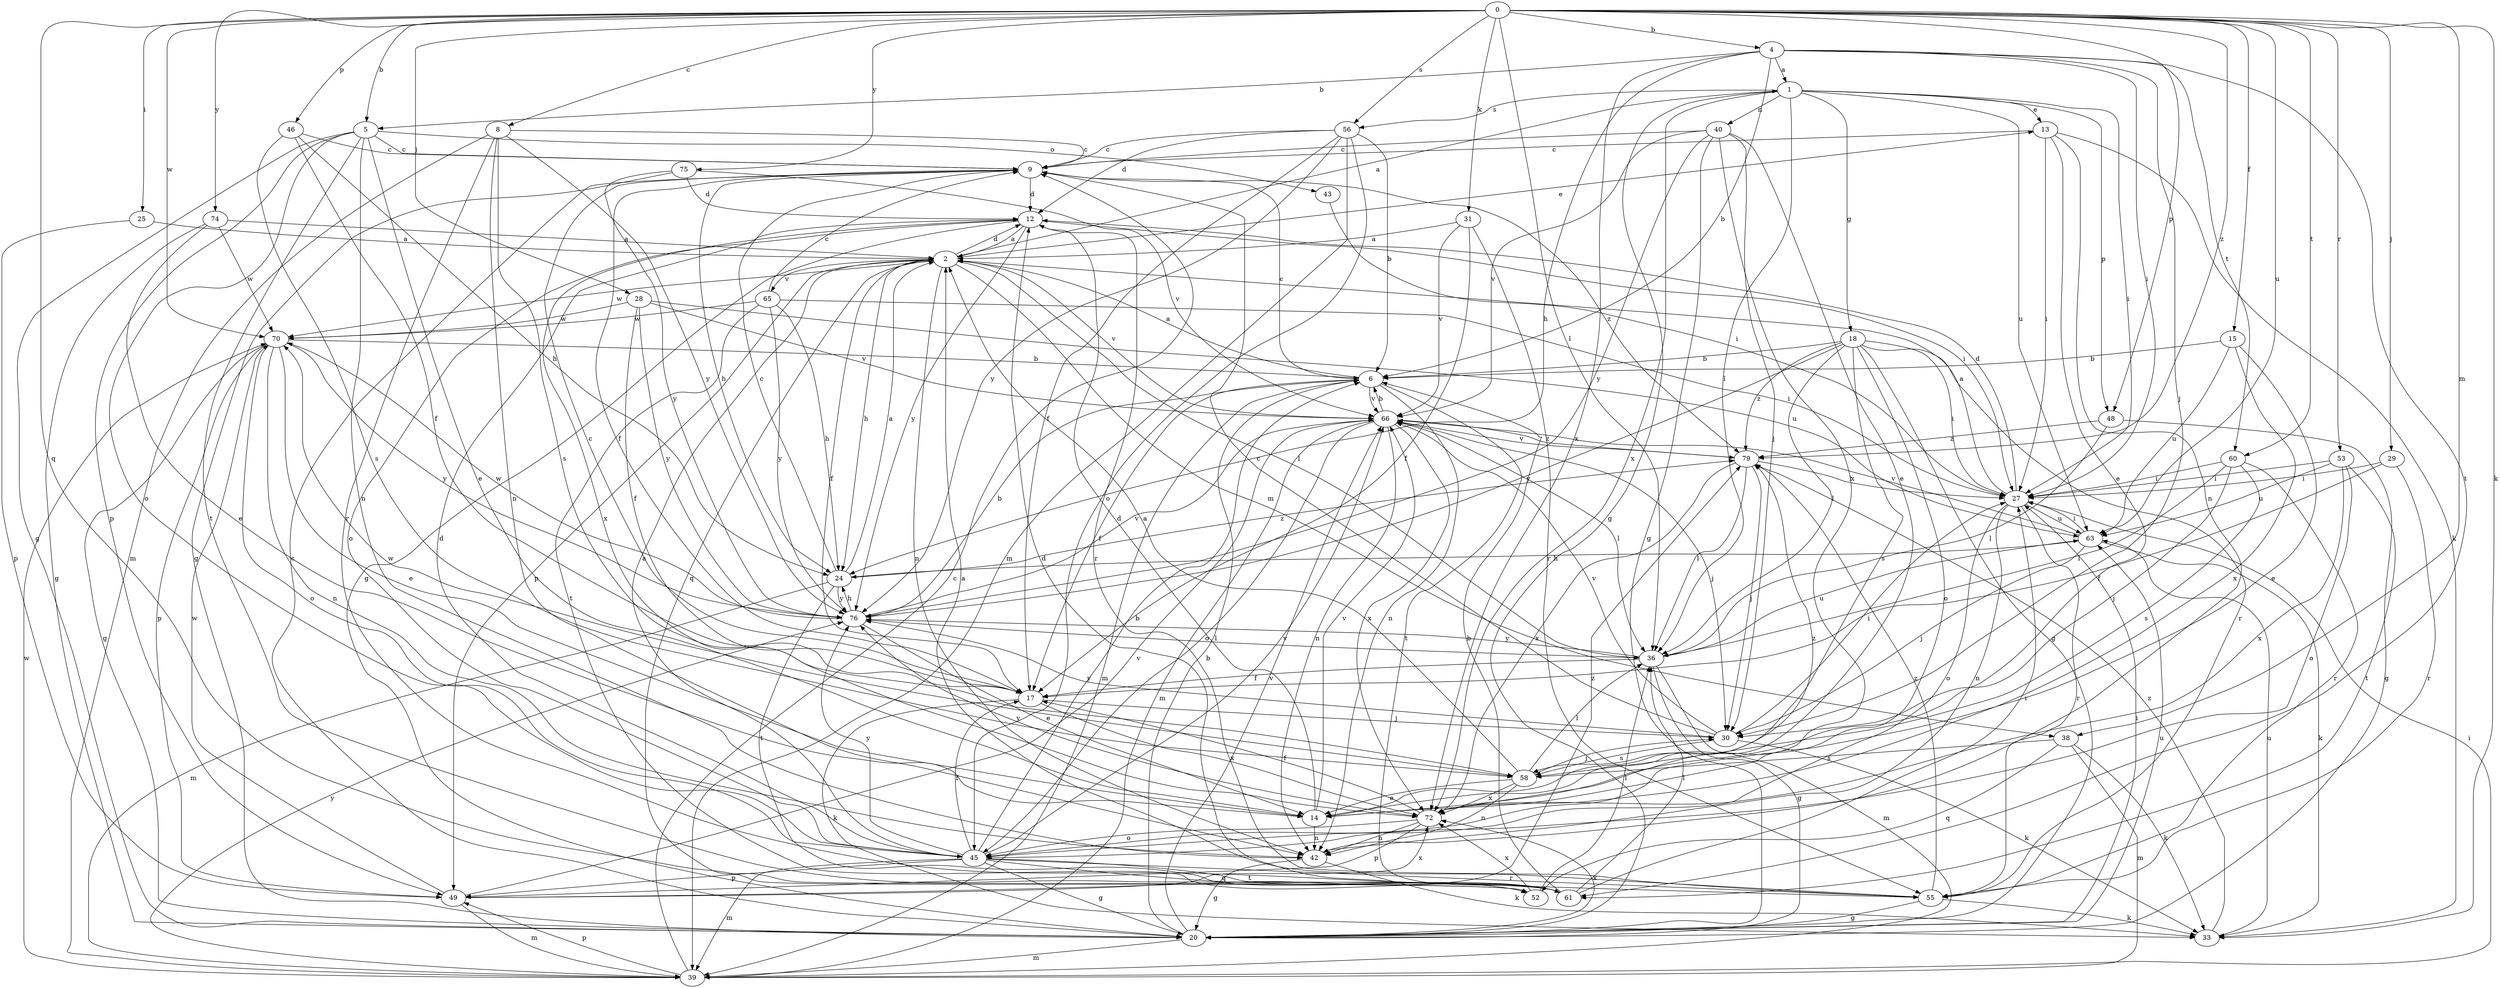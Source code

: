 strict digraph  {
0;
1;
2;
4;
5;
6;
8;
9;
12;
13;
14;
15;
17;
18;
20;
24;
25;
27;
28;
29;
30;
31;
33;
36;
38;
39;
40;
42;
43;
45;
46;
48;
49;
52;
53;
55;
56;
58;
60;
61;
63;
65;
66;
70;
72;
74;
75;
76;
79;
0 -> 4  [label=b];
0 -> 5  [label=b];
0 -> 8  [label=c];
0 -> 15  [label=f];
0 -> 25  [label=i];
0 -> 28  [label=j];
0 -> 29  [label=j];
0 -> 31  [label=k];
0 -> 33  [label=k];
0 -> 36  [label=l];
0 -> 38  [label=m];
0 -> 46  [label=p];
0 -> 48  [label=p];
0 -> 52  [label=q];
0 -> 53  [label=r];
0 -> 56  [label=s];
0 -> 60  [label=t];
0 -> 63  [label=u];
0 -> 70  [label=w];
0 -> 74  [label=y];
0 -> 75  [label=y];
0 -> 79  [label=z];
1 -> 13  [label=e];
1 -> 18  [label=g];
1 -> 20  [label=g];
1 -> 27  [label=i];
1 -> 36  [label=l];
1 -> 40  [label=n];
1 -> 48  [label=p];
1 -> 56  [label=s];
1 -> 63  [label=u];
1 -> 72  [label=x];
2 -> 1  [label=a];
2 -> 12  [label=d];
2 -> 13  [label=e];
2 -> 17  [label=f];
2 -> 24  [label=h];
2 -> 36  [label=l];
2 -> 38  [label=m];
2 -> 42  [label=n];
2 -> 49  [label=p];
2 -> 52  [label=q];
2 -> 65  [label=v];
2 -> 66  [label=v];
2 -> 70  [label=w];
4 -> 1  [label=a];
4 -> 5  [label=b];
4 -> 6  [label=b];
4 -> 24  [label=h];
4 -> 27  [label=i];
4 -> 30  [label=j];
4 -> 60  [label=t];
4 -> 61  [label=t];
4 -> 72  [label=x];
5 -> 9  [label=c];
5 -> 14  [label=e];
5 -> 20  [label=g];
5 -> 42  [label=n];
5 -> 43  [label=o];
5 -> 45  [label=o];
5 -> 49  [label=p];
5 -> 61  [label=t];
6 -> 2  [label=a];
6 -> 9  [label=c];
6 -> 17  [label=f];
6 -> 39  [label=m];
6 -> 42  [label=n];
6 -> 61  [label=t];
6 -> 66  [label=v];
8 -> 9  [label=c];
8 -> 39  [label=m];
8 -> 42  [label=n];
8 -> 55  [label=r];
8 -> 58  [label=s];
8 -> 76  [label=y];
9 -> 12  [label=d];
9 -> 17  [label=f];
9 -> 24  [label=h];
9 -> 79  [label=z];
12 -> 2  [label=a];
12 -> 20  [label=g];
12 -> 27  [label=i];
12 -> 45  [label=o];
12 -> 55  [label=r];
12 -> 72  [label=x];
12 -> 76  [label=y];
13 -> 9  [label=c];
13 -> 14  [label=e];
13 -> 27  [label=i];
13 -> 33  [label=k];
13 -> 42  [label=n];
14 -> 12  [label=d];
14 -> 42  [label=n];
14 -> 66  [label=v];
14 -> 79  [label=z];
15 -> 6  [label=b];
15 -> 14  [label=e];
15 -> 63  [label=u];
15 -> 72  [label=x];
17 -> 9  [label=c];
17 -> 30  [label=j];
17 -> 33  [label=k];
17 -> 72  [label=x];
18 -> 6  [label=b];
18 -> 20  [label=g];
18 -> 27  [label=i];
18 -> 36  [label=l];
18 -> 45  [label=o];
18 -> 55  [label=r];
18 -> 58  [label=s];
18 -> 76  [label=y];
18 -> 79  [label=z];
20 -> 6  [label=b];
20 -> 9  [label=c];
20 -> 27  [label=i];
20 -> 39  [label=m];
20 -> 63  [label=u];
20 -> 66  [label=v];
20 -> 72  [label=x];
24 -> 2  [label=a];
24 -> 9  [label=c];
24 -> 39  [label=m];
24 -> 61  [label=t];
24 -> 76  [label=y];
24 -> 79  [label=z];
25 -> 2  [label=a];
25 -> 49  [label=p];
27 -> 2  [label=a];
27 -> 12  [label=d];
27 -> 42  [label=n];
27 -> 45  [label=o];
27 -> 55  [label=r];
27 -> 63  [label=u];
28 -> 17  [label=f];
28 -> 63  [label=u];
28 -> 66  [label=v];
28 -> 70  [label=w];
28 -> 76  [label=y];
29 -> 17  [label=f];
29 -> 27  [label=i];
29 -> 55  [label=r];
30 -> 9  [label=c];
30 -> 27  [label=i];
30 -> 33  [label=k];
30 -> 58  [label=s];
30 -> 66  [label=v];
30 -> 76  [label=y];
31 -> 2  [label=a];
31 -> 17  [label=f];
31 -> 55  [label=r];
31 -> 66  [label=v];
33 -> 63  [label=u];
33 -> 79  [label=z];
36 -> 17  [label=f];
36 -> 20  [label=g];
36 -> 39  [label=m];
36 -> 63  [label=u];
36 -> 76  [label=y];
38 -> 33  [label=k];
38 -> 39  [label=m];
38 -> 52  [label=q];
38 -> 58  [label=s];
39 -> 9  [label=c];
39 -> 27  [label=i];
39 -> 49  [label=p];
39 -> 70  [label=w];
39 -> 76  [label=y];
40 -> 9  [label=c];
40 -> 14  [label=e];
40 -> 20  [label=g];
40 -> 30  [label=j];
40 -> 66  [label=v];
40 -> 72  [label=x];
40 -> 76  [label=y];
42 -> 20  [label=g];
42 -> 33  [label=k];
43 -> 27  [label=i];
45 -> 2  [label=a];
45 -> 6  [label=b];
45 -> 12  [label=d];
45 -> 17  [label=f];
45 -> 20  [label=g];
45 -> 39  [label=m];
45 -> 49  [label=p];
45 -> 52  [label=q];
45 -> 55  [label=r];
45 -> 61  [label=t];
45 -> 66  [label=v];
45 -> 76  [label=y];
46 -> 9  [label=c];
46 -> 17  [label=f];
46 -> 24  [label=h];
46 -> 58  [label=s];
48 -> 20  [label=g];
48 -> 36  [label=l];
48 -> 79  [label=z];
49 -> 39  [label=m];
49 -> 66  [label=v];
49 -> 70  [label=w];
49 -> 72  [label=x];
49 -> 79  [label=z];
52 -> 36  [label=l];
52 -> 72  [label=x];
53 -> 27  [label=i];
53 -> 45  [label=o];
53 -> 61  [label=t];
53 -> 63  [label=u];
53 -> 72  [label=x];
55 -> 2  [label=a];
55 -> 20  [label=g];
55 -> 33  [label=k];
55 -> 79  [label=z];
56 -> 6  [label=b];
56 -> 9  [label=c];
56 -> 12  [label=d];
56 -> 17  [label=f];
56 -> 39  [label=m];
56 -> 45  [label=o];
56 -> 76  [label=y];
58 -> 2  [label=a];
58 -> 14  [label=e];
58 -> 30  [label=j];
58 -> 36  [label=l];
58 -> 42  [label=n];
58 -> 70  [label=w];
58 -> 72  [label=x];
60 -> 27  [label=i];
60 -> 30  [label=j];
60 -> 36  [label=l];
60 -> 55  [label=r];
60 -> 58  [label=s];
61 -> 6  [label=b];
61 -> 12  [label=d];
61 -> 27  [label=i];
61 -> 36  [label=l];
63 -> 24  [label=h];
63 -> 27  [label=i];
63 -> 30  [label=j];
63 -> 33  [label=k];
63 -> 66  [label=v];
65 -> 9  [label=c];
65 -> 24  [label=h];
65 -> 27  [label=i];
65 -> 61  [label=t];
65 -> 70  [label=w];
65 -> 76  [label=y];
66 -> 6  [label=b];
66 -> 30  [label=j];
66 -> 36  [label=l];
66 -> 39  [label=m];
66 -> 42  [label=n];
66 -> 45  [label=o];
66 -> 72  [label=x];
66 -> 79  [label=z];
70 -> 6  [label=b];
70 -> 14  [label=e];
70 -> 20  [label=g];
70 -> 42  [label=n];
70 -> 45  [label=o];
70 -> 49  [label=p];
70 -> 76  [label=y];
72 -> 17  [label=f];
72 -> 42  [label=n];
72 -> 45  [label=o];
72 -> 49  [label=p];
72 -> 76  [label=y];
74 -> 2  [label=a];
74 -> 14  [label=e];
74 -> 20  [label=g];
74 -> 70  [label=w];
75 -> 12  [label=d];
75 -> 20  [label=g];
75 -> 66  [label=v];
75 -> 76  [label=y];
76 -> 6  [label=b];
76 -> 14  [label=e];
76 -> 24  [label=h];
76 -> 36  [label=l];
76 -> 66  [label=v];
76 -> 70  [label=w];
79 -> 27  [label=i];
79 -> 30  [label=j];
79 -> 36  [label=l];
79 -> 66  [label=v];
79 -> 72  [label=x];
}
